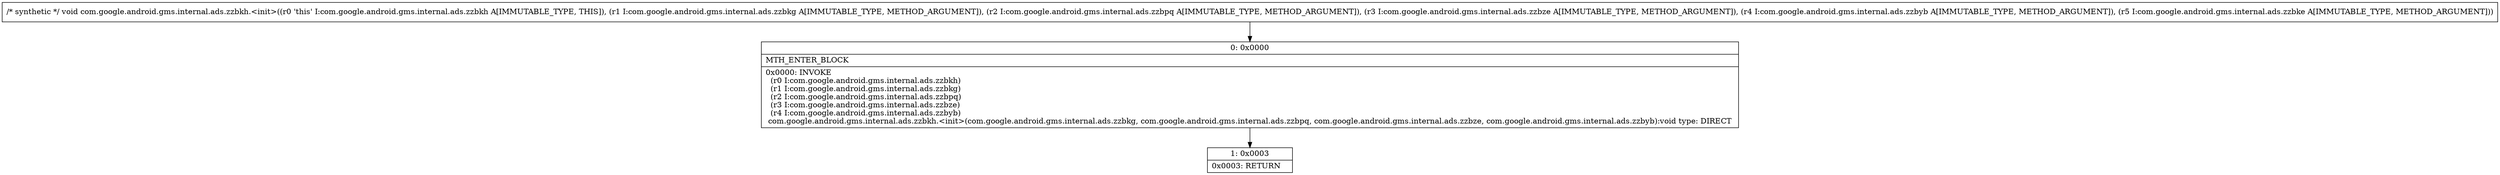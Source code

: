 digraph "CFG forcom.google.android.gms.internal.ads.zzbkh.\<init\>(Lcom\/google\/android\/gms\/internal\/ads\/zzbkg;Lcom\/google\/android\/gms\/internal\/ads\/zzbpq;Lcom\/google\/android\/gms\/internal\/ads\/zzbze;Lcom\/google\/android\/gms\/internal\/ads\/zzbyb;Lcom\/google\/android\/gms\/internal\/ads\/zzbke;)V" {
Node_0 [shape=record,label="{0\:\ 0x0000|MTH_ENTER_BLOCK\l|0x0000: INVOKE  \l  (r0 I:com.google.android.gms.internal.ads.zzbkh)\l  (r1 I:com.google.android.gms.internal.ads.zzbkg)\l  (r2 I:com.google.android.gms.internal.ads.zzbpq)\l  (r3 I:com.google.android.gms.internal.ads.zzbze)\l  (r4 I:com.google.android.gms.internal.ads.zzbyb)\l com.google.android.gms.internal.ads.zzbkh.\<init\>(com.google.android.gms.internal.ads.zzbkg, com.google.android.gms.internal.ads.zzbpq, com.google.android.gms.internal.ads.zzbze, com.google.android.gms.internal.ads.zzbyb):void type: DIRECT \l}"];
Node_1 [shape=record,label="{1\:\ 0x0003|0x0003: RETURN   \l}"];
MethodNode[shape=record,label="{\/* synthetic *\/ void com.google.android.gms.internal.ads.zzbkh.\<init\>((r0 'this' I:com.google.android.gms.internal.ads.zzbkh A[IMMUTABLE_TYPE, THIS]), (r1 I:com.google.android.gms.internal.ads.zzbkg A[IMMUTABLE_TYPE, METHOD_ARGUMENT]), (r2 I:com.google.android.gms.internal.ads.zzbpq A[IMMUTABLE_TYPE, METHOD_ARGUMENT]), (r3 I:com.google.android.gms.internal.ads.zzbze A[IMMUTABLE_TYPE, METHOD_ARGUMENT]), (r4 I:com.google.android.gms.internal.ads.zzbyb A[IMMUTABLE_TYPE, METHOD_ARGUMENT]), (r5 I:com.google.android.gms.internal.ads.zzbke A[IMMUTABLE_TYPE, METHOD_ARGUMENT])) }"];
MethodNode -> Node_0;
Node_0 -> Node_1;
}

